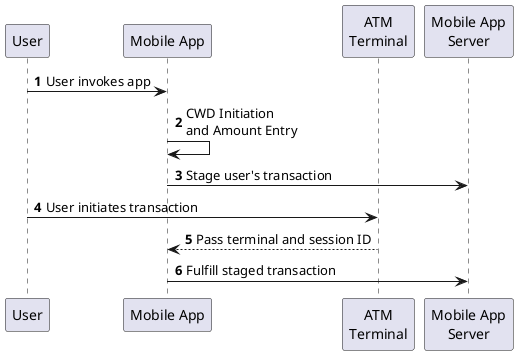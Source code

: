 @startuml
autonumber
participant "User" as User
participant "Mobile App" as MobileApp
participant "ATM\nTerminal" as ATM
participant "Mobile App\nServer" as MobileSrv

User -> MobileApp : User invokes app
MobileApp -> MobileApp : CWD Initiation\nand Amount Entry
MobileApp -> MobileSrv : Stage user's transaction
User -> ATM : User initiates transaction
ATM --> MobileApp : Pass terminal and session ID
MobileApp -> MobileSrv : Fulfill staged transaction
@enduml
